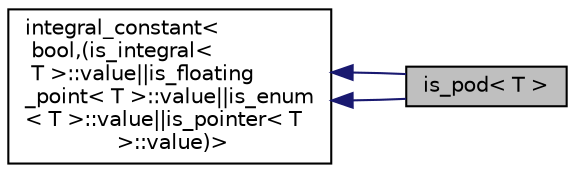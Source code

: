 digraph "is_pod&lt; T &gt;"
{
  edge [fontname="Helvetica",fontsize="10",labelfontname="Helvetica",labelfontsize="10"];
  node [fontname="Helvetica",fontsize="10",shape=record];
  rankdir="LR";
  Node1 [label="is_pod\< T \>",height=0.2,width=0.4,color="black", fillcolor="grey75", style="filled", fontcolor="black"];
  Node2 -> Node1 [dir="back",color="midnightblue",fontsize="10",style="solid",fontname="Helvetica"];
  Node2 [label="integral_constant\<\l bool,(is_integral\<\l T \>::value\|\|is_floating\l_point\< T \>::value\|\|is_enum\l\< T \>::value\|\|is_pointer\< T\l \>::value)\>",height=0.2,width=0.4,color="black", fillcolor="white", style="filled",URL="$structintegral__constant.html"];
  Node2 -> Node1 [dir="back",color="midnightblue",fontsize="10",style="solid",fontname="Helvetica"];
}
